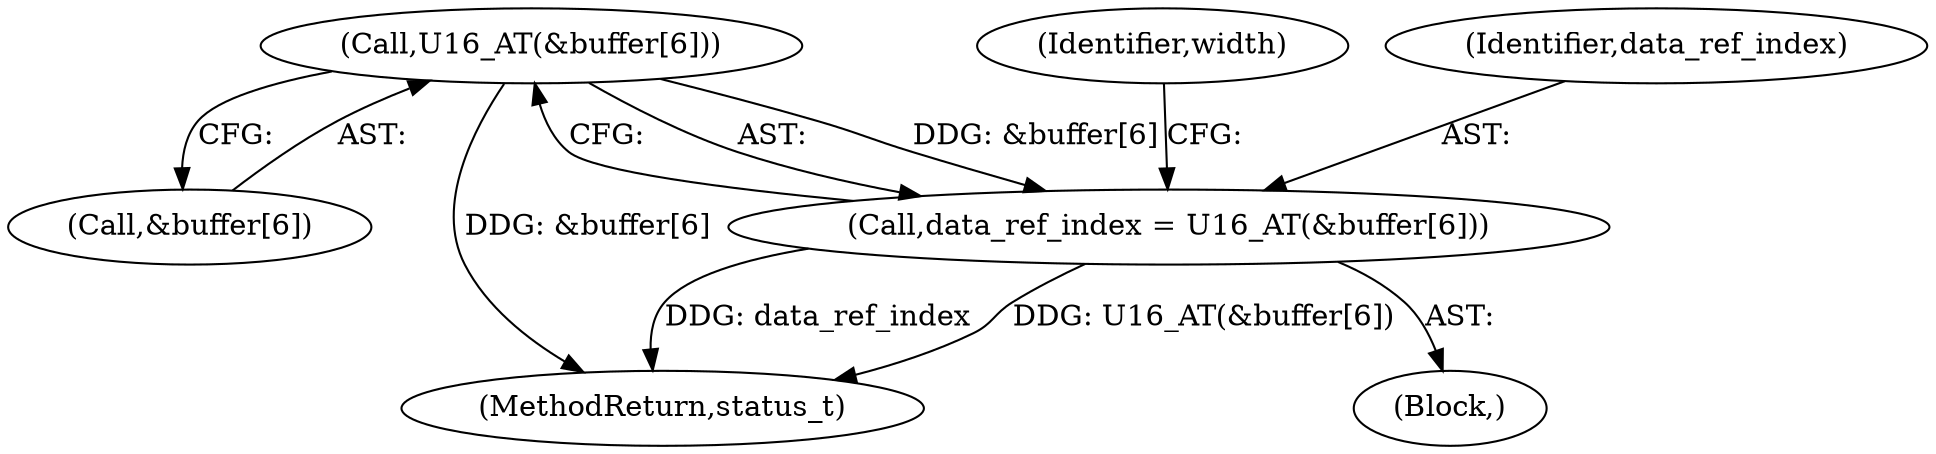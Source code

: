 digraph "0_Android_463a6f807e187828442949d1924e143cf07778c6@array" {
"1001657" [label="(Call,U16_AT(&buffer[6]))"];
"1001655" [label="(Call,data_ref_index = U16_AT(&buffer[6]))"];
"1001655" [label="(Call,data_ref_index = U16_AT(&buffer[6]))"];
"1001625" [label="(Block,)"];
"1001658" [label="(Call,&buffer[6])"];
"1001664" [label="(Identifier,width)"];
"1001656" [label="(Identifier,data_ref_index)"];
"1002911" [label="(MethodReturn,status_t)"];
"1001657" [label="(Call,U16_AT(&buffer[6]))"];
"1001657" -> "1001655"  [label="AST: "];
"1001657" -> "1001658"  [label="CFG: "];
"1001658" -> "1001657"  [label="AST: "];
"1001655" -> "1001657"  [label="CFG: "];
"1001657" -> "1002911"  [label="DDG: &buffer[6]"];
"1001657" -> "1001655"  [label="DDG: &buffer[6]"];
"1001655" -> "1001625"  [label="AST: "];
"1001656" -> "1001655"  [label="AST: "];
"1001664" -> "1001655"  [label="CFG: "];
"1001655" -> "1002911"  [label="DDG: data_ref_index"];
"1001655" -> "1002911"  [label="DDG: U16_AT(&buffer[6])"];
}
